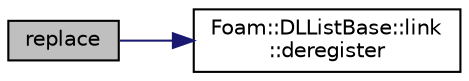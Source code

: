 digraph "replace"
{
  bgcolor="transparent";
  edge [fontname="Helvetica",fontsize="10",labelfontname="Helvetica",labelfontsize="10"];
  node [fontname="Helvetica",fontsize="10",shape=record];
  rankdir="LR";
  Node274 [label="replace",height=0.2,width=0.4,color="black", fillcolor="grey75", style="filled", fontcolor="black"];
  Node274 -> Node275 [color="midnightblue",fontsize="10",style="solid",fontname="Helvetica"];
  Node275 [label="Foam::DLListBase::link\l::deregister",height=0.2,width=0.4,color="black",URL="$a26953.html#afa540b4103a70fb710d8dc04601a2c1e",tooltip="Deregister the link after removal. "];
}
